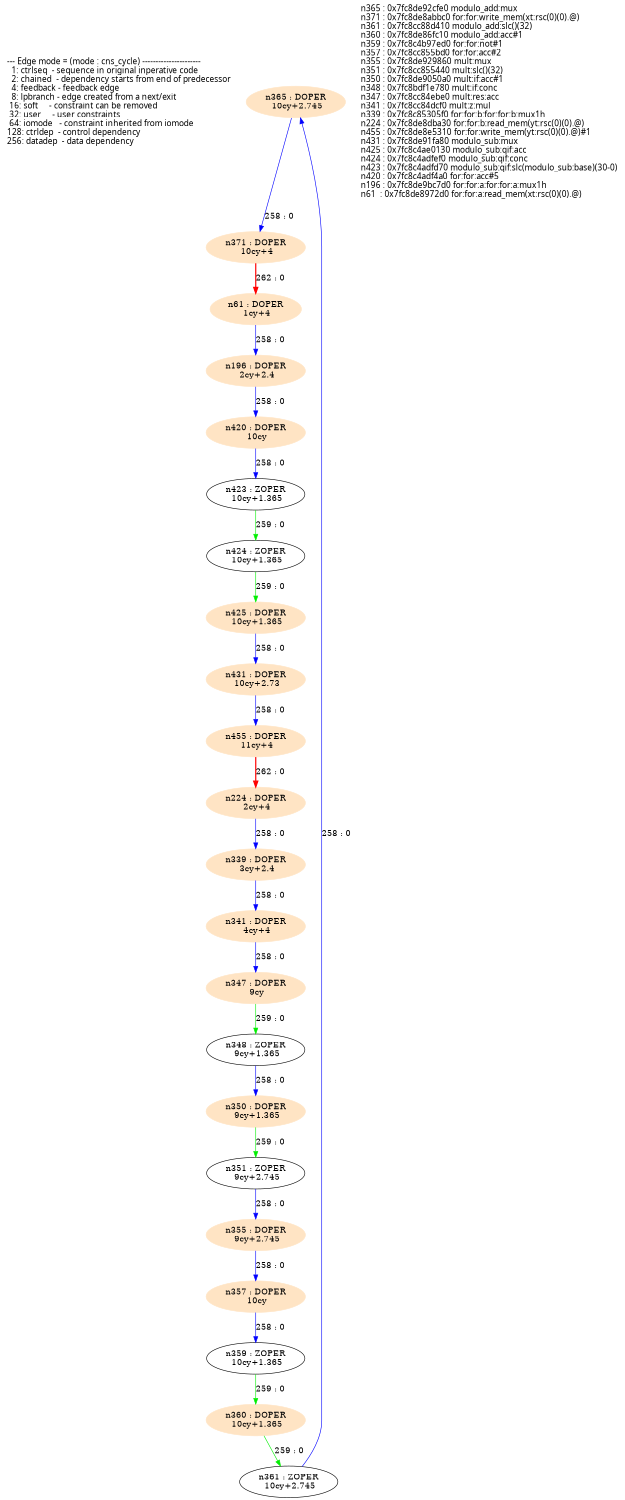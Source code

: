 digraph G {
  size="7.5,10"; center=true; ratio=auto;
  m1[fontname=Fixed,labeljust=left,label="--- Edge mode = (mode : cns_cycle) ----------------------\l  1: ctrlseq  - sequence in original inperative code     \l  2: chained  - dependency starts from end of predecessor\l  4: feedback - feedback edge                            \l  8: lpbranch - edge created from a next/exit            \l 16: soft     - constraint can be removed                \l 32: user     - user constraints                         \l 64: iomode   - constraint inherited from iomode         \l128: ctrldep  - control dependency                       \l256: datadep  - data dependency                          \l",shape=none];
  n365[label="n365 : DOPER\n 10cy+2.745\n",shape=ellipse,style=filled,color=bisque];
  n371[label="n371 : DOPER\n 10cy+4\n",shape=ellipse,style=filled,color=bisque];
  n361[label="n361 : ZOPER\n 10cy+2.745\n",shape=ellipse];
  n360[label="n360 : DOPER\n 10cy+1.365\n",shape=ellipse,style=filled,color=bisque];
  n359[label="n359 : ZOPER\n 10cy+1.365\n",shape=ellipse];
  n357[label="n357 : DOPER\n 10cy\n",shape=ellipse,style=filled,color=bisque];
  n355[label="n355 : DOPER\n 9cy+2.745\n",shape=ellipse,style=filled,color=bisque];
  n351[label="n351 : ZOPER\n 9cy+2.745\n",shape=ellipse];
  n350[label="n350 : DOPER\n 9cy+1.365\n",shape=ellipse,style=filled,color=bisque];
  n348[label="n348 : ZOPER\n 9cy+1.365\n",shape=ellipse];
  n347[label="n347 : DOPER\n 9cy\n",shape=ellipse,style=filled,color=bisque];
  n341[label="n341 : DOPER\n 4cy+4\n",shape=ellipse,style=filled,color=bisque];
  n339[label="n339 : DOPER\n 3cy+2.4\n",shape=ellipse,style=filled,color=bisque];
  n224[label="n224 : DOPER\n 2cy+4\n",shape=ellipse,style=filled,color=bisque];
  n455[label="n455 : DOPER\n 11cy+4\n",shape=ellipse,style=filled,color=bisque];
  n431[label="n431 : DOPER\n 10cy+2.73\n",shape=ellipse,style=filled,color=bisque];
  n425[label="n425 : DOPER\n 10cy+1.365\n",shape=ellipse,style=filled,color=bisque];
  n424[label="n424 : ZOPER\n 10cy+1.365\n",shape=ellipse];
  n423[label="n423 : ZOPER\n 10cy+1.365\n",shape=ellipse];
  n420[label="n420 : DOPER\n 10cy\n",shape=ellipse,style=filled,color=bisque];
  n196[label="n196 : DOPER\n 2cy+2.4\n",shape=ellipse,style=filled,color=bisque];
  n61[label="n61 : DOPER\n 1cy+4\n",shape=ellipse,style=filled,color=bisque];
  m2[fontname=Fixed,labeljust=left,label="n365 : 0x7fc8de92cfe0 modulo_add:mux\ln371 : 0x7fc8de8abbc0 for:for:write_mem(xt:rsc(0)(0).@)\ln361 : 0x7fc8cc88d410 modulo_add:slc()(32)\ln360 : 0x7fc8de86fc10 modulo_add:acc#1\ln359 : 0x7fc8c4b97ed0 for:for:not#1\ln357 : 0x7fc8cc855bd0 for:for:acc#2\ln355 : 0x7fc8de929860 mult:mux\ln351 : 0x7fc8cc855440 mult:slc()(32)\ln350 : 0x7fc8de9050a0 mult:if:acc#1\ln348 : 0x7fc8bdf1e780 mult:if:conc\ln347 : 0x7fc8cc84ebe0 mult:res:acc\ln341 : 0x7fc8cc84dcf0 mult:z:mul\ln339 : 0x7fc8c85305f0 for:for:b:for:for:b:mux1h\ln224 : 0x7fc8de8dba30 for:for:b:read_mem(yt:rsc(0)(0).@)\ln455 : 0x7fc8de8e5310 for:for:write_mem(yt:rsc(0)(0).@)#1\ln431 : 0x7fc8de91fa80 modulo_sub:mux\ln425 : 0x7fc8c4ae0130 modulo_sub:qif:acc\ln424 : 0x7fc8c4adfef0 modulo_sub:qif:conc\ln423 : 0x7fc8c4adfd70 modulo_sub:qif:slc(modulo_sub:base)(30-0)\ln420 : 0x7fc8c4adf4a0 for:for:acc#5\ln196 : 0x7fc8de9bc7d0 for:for:a:for:for:a:mux1h\ln61  : 0x7fc8de8972d0 for:for:a:read_mem(xt:rsc(0)(0).@)\l",shape=none];
  n365 -> n371[label="258 : 0",color=blue];
  n361 -> n365[label="258 : 0",color=blue];
  n360 -> n361[label="259 : 0",color=green2];
  n359 -> n360[label="259 : 0",color=green2];
  n357 -> n359[label="258 : 0",color=blue];
  n355 -> n357[label="258 : 0",color=blue];
  n351 -> n355[label="258 : 0",color=blue];
  n350 -> n351[label="259 : 0",color=green2];
  n348 -> n350[label="258 : 0",color=blue];
  n347 -> n348[label="259 : 0",color=green2];
  n341 -> n347[label="258 : 0",color=blue];
  n339 -> n341[label="258 : 0",color=blue];
  n224 -> n339[label="258 : 0",color=blue];
  n455 -> n224[label="262 : 0",color=red, style=bold];
  n431 -> n455[label="258 : 0",color=blue];
  n425 -> n431[label="258 : 0",color=blue];
  n424 -> n425[label="259 : 0",color=green2];
  n423 -> n424[label="259 : 0",color=green2];
  n420 -> n423[label="258 : 0",color=blue];
  n196 -> n420[label="258 : 0",color=blue];
  n61 -> n196[label="258 : 0",color=blue];
  n371 -> n61[label="262 : 0",color=red, style=bold];
}


